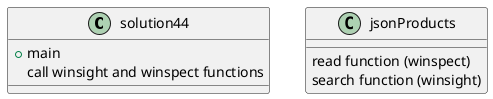 @startuml
'https://plantuml.com/sequence-diagram

class solution44{
+main
call winsight and winspect functions
}
class jsonProducts{
read function (winspect)
search function (winsight)
}

@enduml